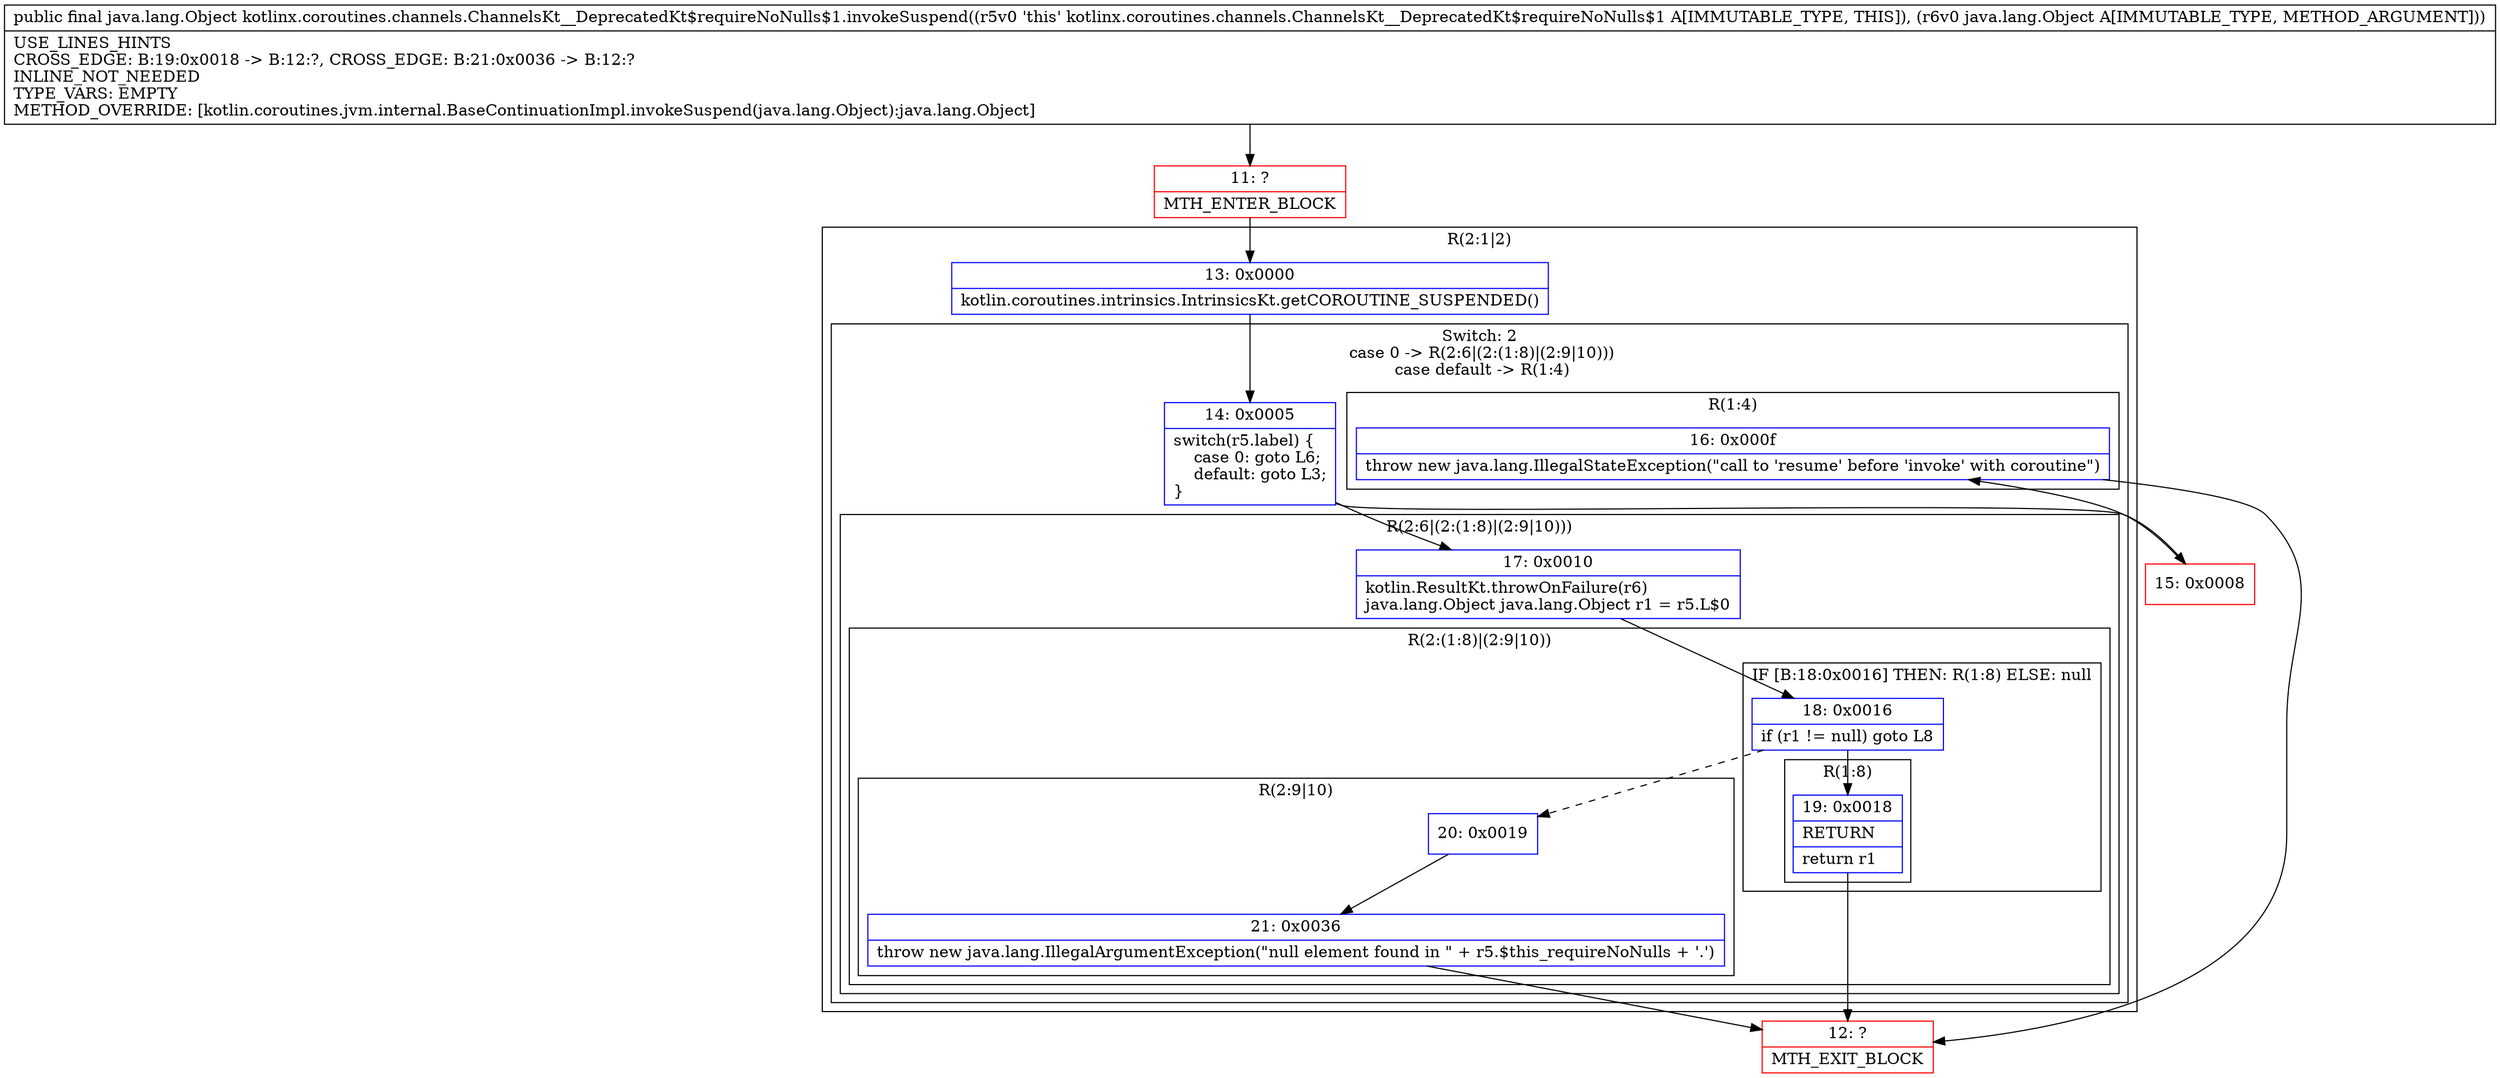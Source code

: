 digraph "CFG forkotlinx.coroutines.channels.ChannelsKt__DeprecatedKt$requireNoNulls$1.invokeSuspend(Ljava\/lang\/Object;)Ljava\/lang\/Object;" {
subgraph cluster_Region_338288116 {
label = "R(2:1|2)";
node [shape=record,color=blue];
Node_13 [shape=record,label="{13\:\ 0x0000|kotlin.coroutines.intrinsics.IntrinsicsKt.getCOROUTINE_SUSPENDED()\l}"];
subgraph cluster_SwitchRegion_547193829 {
label = "Switch: 2
 case 0 -> R(2:6|(2:(1:8)|(2:9|10)))
 case default -> R(1:4)";
node [shape=record,color=blue];
Node_14 [shape=record,label="{14\:\ 0x0005|switch(r5.label) \{\l    case 0: goto L6;\l    default: goto L3;\l\}\l}"];
subgraph cluster_Region_438235277 {
label = "R(2:6|(2:(1:8)|(2:9|10)))";
node [shape=record,color=blue];
Node_17 [shape=record,label="{17\:\ 0x0010|kotlin.ResultKt.throwOnFailure(r6)\ljava.lang.Object java.lang.Object r1 = r5.L$0\l}"];
subgraph cluster_Region_1113606976 {
label = "R(2:(1:8)|(2:9|10))";
node [shape=record,color=blue];
subgraph cluster_IfRegion_1254858389 {
label = "IF [B:18:0x0016] THEN: R(1:8) ELSE: null";
node [shape=record,color=blue];
Node_18 [shape=record,label="{18\:\ 0x0016|if (r1 != null) goto L8\l}"];
subgraph cluster_Region_1476896913 {
label = "R(1:8)";
node [shape=record,color=blue];
Node_19 [shape=record,label="{19\:\ 0x0018|RETURN\l|return r1\l}"];
}
}
subgraph cluster_Region_278909364 {
label = "R(2:9|10)";
node [shape=record,color=blue];
Node_20 [shape=record,label="{20\:\ 0x0019}"];
Node_21 [shape=record,label="{21\:\ 0x0036|throw new java.lang.IllegalArgumentException(\"null element found in \" + r5.$this_requireNoNulls + '.')\l}"];
}
}
}
subgraph cluster_Region_1250129966 {
label = "R(1:4)";
node [shape=record,color=blue];
Node_16 [shape=record,label="{16\:\ 0x000f|throw new java.lang.IllegalStateException(\"call to 'resume' before 'invoke' with coroutine\")\l}"];
}
}
}
Node_11 [shape=record,color=red,label="{11\:\ ?|MTH_ENTER_BLOCK\l}"];
Node_15 [shape=record,color=red,label="{15\:\ 0x0008}"];
Node_12 [shape=record,color=red,label="{12\:\ ?|MTH_EXIT_BLOCK\l}"];
MethodNode[shape=record,label="{public final java.lang.Object kotlinx.coroutines.channels.ChannelsKt__DeprecatedKt$requireNoNulls$1.invokeSuspend((r5v0 'this' kotlinx.coroutines.channels.ChannelsKt__DeprecatedKt$requireNoNulls$1 A[IMMUTABLE_TYPE, THIS]), (r6v0 java.lang.Object A[IMMUTABLE_TYPE, METHOD_ARGUMENT]))  | USE_LINES_HINTS\lCROSS_EDGE: B:19:0x0018 \-\> B:12:?, CROSS_EDGE: B:21:0x0036 \-\> B:12:?\lINLINE_NOT_NEEDED\lTYPE_VARS: EMPTY\lMETHOD_OVERRIDE: [kotlin.coroutines.jvm.internal.BaseContinuationImpl.invokeSuspend(java.lang.Object):java.lang.Object]\l}"];
MethodNode -> Node_11;Node_13 -> Node_14;
Node_14 -> Node_15;
Node_14 -> Node_17;
Node_17 -> Node_18;
Node_18 -> Node_19;
Node_18 -> Node_20[style=dashed];
Node_19 -> Node_12;
Node_20 -> Node_21;
Node_21 -> Node_12;
Node_16 -> Node_12;
Node_11 -> Node_13;
Node_15 -> Node_16;
}

